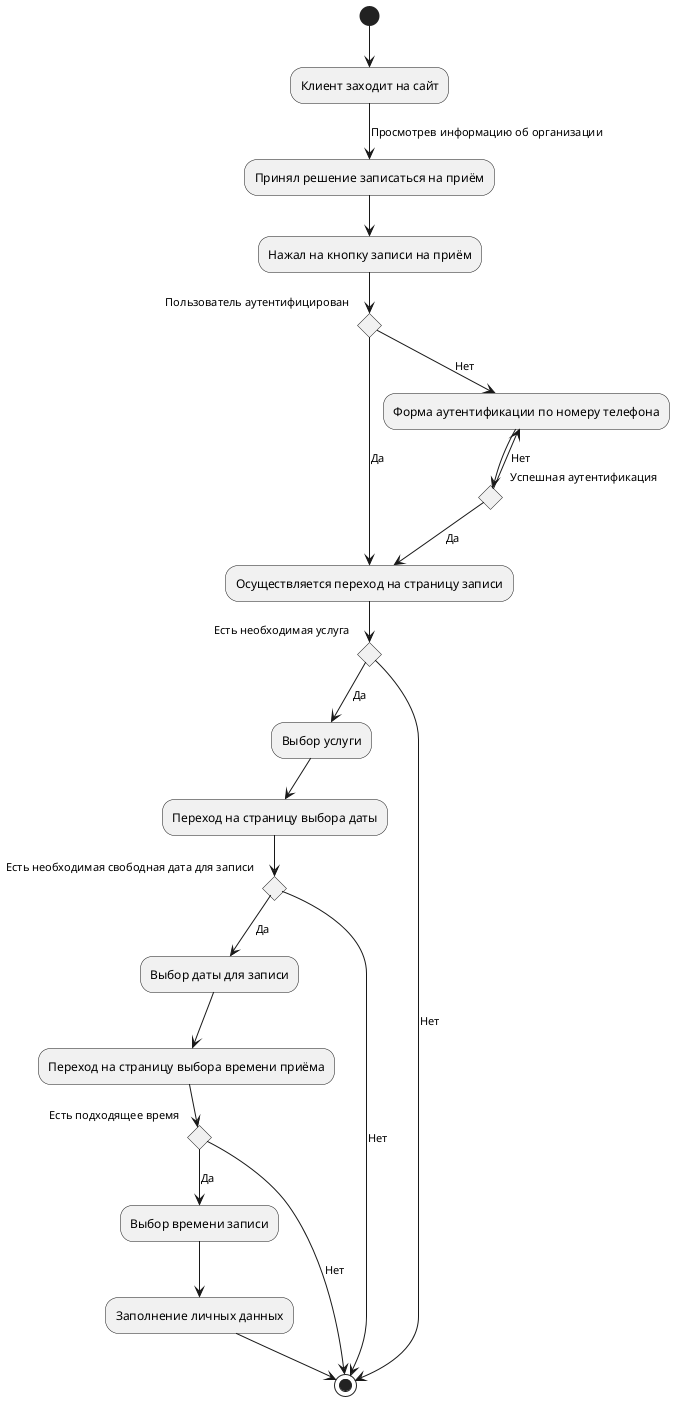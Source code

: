 @startuml

(*) --> "Клиент заходит на сайт"
--> [Просмотрев информацию об организации] "Принял решение записаться на приём"
--> "Нажал на кнопку записи на приём"
if "Пользователь аутентифицирован" then
    --> [Да] "Осуществляется переход на страницу записи"
    if "Есть необходимая услуга" then
        --> [Да] "Выбор услуги" 
        --> "Переход на страницу выбора даты"
        if "Есть необходимая свободная дата для записи" then
            --> [Да] "Выбор даты для записи"
            --> "Переход на страницу выбора времени приёма" 
            if "Есть подходящее время" then
                --> [Да] "Выбор времени записи"
                --> "Заполнение личных данных"
                --> (*)
            else
                --> [Нет] (*)
            endif
        else
            --> [Нет] (*)
        endif
    else
        --> [Нет] (*)
    endif
else
    --> [Нет] "Форма аутентификации по номеру телефона" 
    if "Успешная аутентификация" then
        --> [Да] "Осуществляется переход на страницу записи"
    else
        --> [Нет] "Форма аутентификации по номеру телефона"
    endif
endif

@enduml